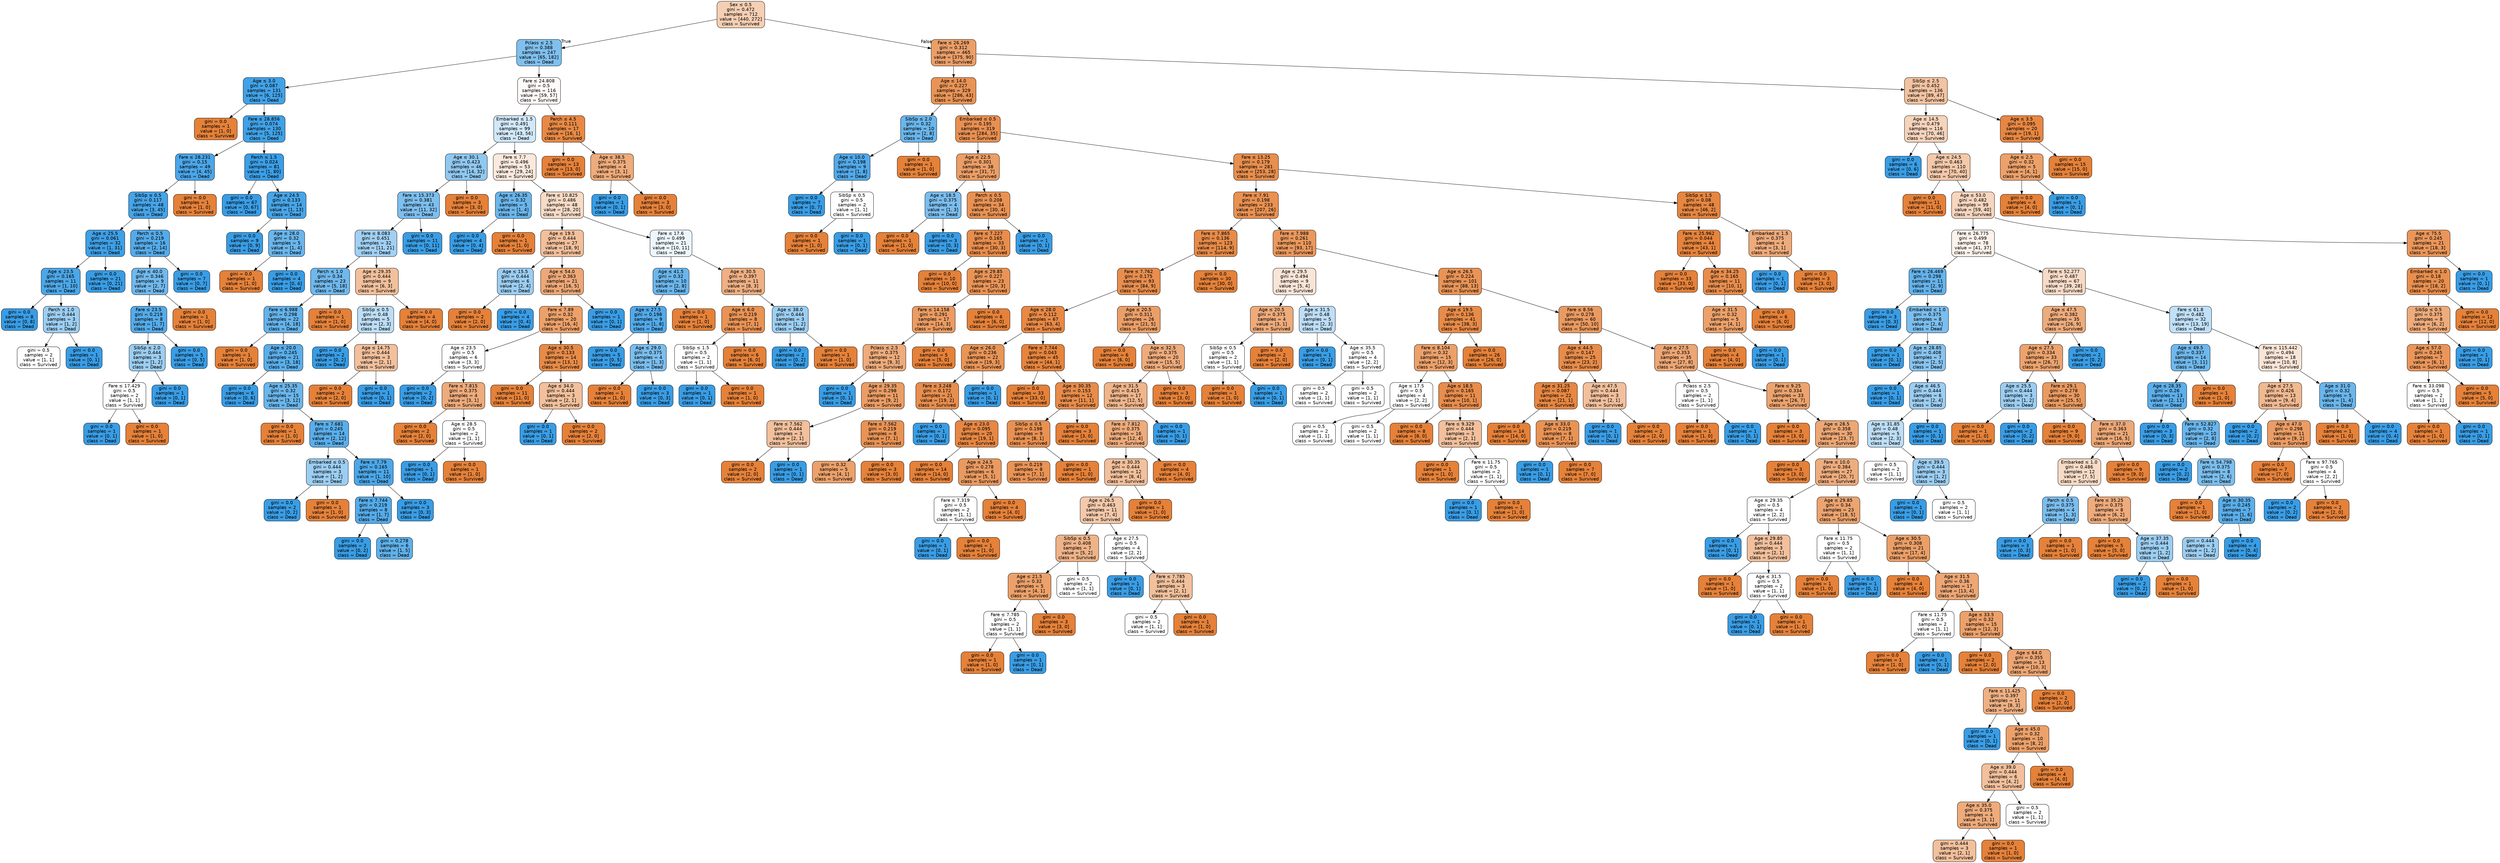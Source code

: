 digraph Tree {
node [shape=box, style="filled, rounded", color="black", fontname=helvetica] ;
edge [fontname=helvetica] ;
0 [label=<Sex &le; 0.5<br/>gini = 0.472<br/>samples = 712<br/>value = [440, 272]<br/>class = Survived>, fillcolor="#e5813961"] ;
1 [label=<Pclass &le; 2.5<br/>gini = 0.388<br/>samples = 247<br/>value = [65, 182]<br/>class = Dead>, fillcolor="#399de5a4"] ;
0 -> 1 [labeldistance=2.5, labelangle=45, headlabel="True"] ;
2 [label=<Age &le; 3.0<br/>gini = 0.087<br/>samples = 131<br/>value = [6, 125]<br/>class = Dead>, fillcolor="#399de5f3"] ;
1 -> 2 ;
3 [label=<gini = 0.0<br/>samples = 1<br/>value = [1, 0]<br/>class = Survived>, fillcolor="#e58139ff"] ;
2 -> 3 ;
4 [label=<Fare &le; 28.856<br/>gini = 0.074<br/>samples = 130<br/>value = [5, 125]<br/>class = Dead>, fillcolor="#399de5f5"] ;
2 -> 4 ;
5 [label=<Fare &le; 28.231<br/>gini = 0.15<br/>samples = 49<br/>value = [4, 45]<br/>class = Dead>, fillcolor="#399de5e8"] ;
4 -> 5 ;
6 [label=<SibSp &le; 0.5<br/>gini = 0.117<br/>samples = 48<br/>value = [3, 45]<br/>class = Dead>, fillcolor="#399de5ee"] ;
5 -> 6 ;
7 [label=<Age &le; 25.5<br/>gini = 0.061<br/>samples = 32<br/>value = [1, 31]<br/>class = Dead>, fillcolor="#399de5f7"] ;
6 -> 7 ;
8 [label=<Age &le; 23.5<br/>gini = 0.165<br/>samples = 11<br/>value = [1, 10]<br/>class = Dead>, fillcolor="#399de5e6"] ;
7 -> 8 ;
9 [label=<gini = 0.0<br/>samples = 8<br/>value = [0, 8]<br/>class = Dead>, fillcolor="#399de5ff"] ;
8 -> 9 ;
10 [label=<Parch &le; 1.0<br/>gini = 0.444<br/>samples = 3<br/>value = [1, 2]<br/>class = Dead>, fillcolor="#399de57f"] ;
8 -> 10 ;
11 [label=<gini = 0.5<br/>samples = 2<br/>value = [1, 1]<br/>class = Survived>, fillcolor="#e5813900"] ;
10 -> 11 ;
12 [label=<gini = 0.0<br/>samples = 1<br/>value = [0, 1]<br/>class = Dead>, fillcolor="#399de5ff"] ;
10 -> 12 ;
13 [label=<gini = 0.0<br/>samples = 21<br/>value = [0, 21]<br/>class = Dead>, fillcolor="#399de5ff"] ;
7 -> 13 ;
14 [label=<Parch &le; 0.5<br/>gini = 0.219<br/>samples = 16<br/>value = [2, 14]<br/>class = Dead>, fillcolor="#399de5db"] ;
6 -> 14 ;
15 [label=<Age &le; 40.0<br/>gini = 0.346<br/>samples = 9<br/>value = [2, 7]<br/>class = Dead>, fillcolor="#399de5b6"] ;
14 -> 15 ;
16 [label=<Fare &le; 23.5<br/>gini = 0.219<br/>samples = 8<br/>value = [1, 7]<br/>class = Dead>, fillcolor="#399de5db"] ;
15 -> 16 ;
17 [label=<SibSp &le; 2.0<br/>gini = 0.444<br/>samples = 3<br/>value = [1, 2]<br/>class = Dead>, fillcolor="#399de57f"] ;
16 -> 17 ;
18 [label=<Fare &le; 17.429<br/>gini = 0.5<br/>samples = 2<br/>value = [1, 1]<br/>class = Survived>, fillcolor="#e5813900"] ;
17 -> 18 ;
19 [label=<gini = 0.0<br/>samples = 1<br/>value = [0, 1]<br/>class = Dead>, fillcolor="#399de5ff"] ;
18 -> 19 ;
20 [label=<gini = 0.0<br/>samples = 1<br/>value = [1, 0]<br/>class = Survived>, fillcolor="#e58139ff"] ;
18 -> 20 ;
21 [label=<gini = 0.0<br/>samples = 1<br/>value = [0, 1]<br/>class = Dead>, fillcolor="#399de5ff"] ;
17 -> 21 ;
22 [label=<gini = 0.0<br/>samples = 5<br/>value = [0, 5]<br/>class = Dead>, fillcolor="#399de5ff"] ;
16 -> 22 ;
23 [label=<gini = 0.0<br/>samples = 1<br/>value = [1, 0]<br/>class = Survived>, fillcolor="#e58139ff"] ;
15 -> 23 ;
24 [label=<gini = 0.0<br/>samples = 7<br/>value = [0, 7]<br/>class = Dead>, fillcolor="#399de5ff"] ;
14 -> 24 ;
25 [label=<gini = 0.0<br/>samples = 1<br/>value = [1, 0]<br/>class = Survived>, fillcolor="#e58139ff"] ;
5 -> 25 ;
26 [label=<Parch &le; 1.5<br/>gini = 0.024<br/>samples = 81<br/>value = [1, 80]<br/>class = Dead>, fillcolor="#399de5fc"] ;
4 -> 26 ;
27 [label=<gini = 0.0<br/>samples = 67<br/>value = [0, 67]<br/>class = Dead>, fillcolor="#399de5ff"] ;
26 -> 27 ;
28 [label=<Age &le; 24.5<br/>gini = 0.133<br/>samples = 14<br/>value = [1, 13]<br/>class = Dead>, fillcolor="#399de5eb"] ;
26 -> 28 ;
29 [label=<gini = 0.0<br/>samples = 9<br/>value = [0, 9]<br/>class = Dead>, fillcolor="#399de5ff"] ;
28 -> 29 ;
30 [label=<Age &le; 28.0<br/>gini = 0.32<br/>samples = 5<br/>value = [1, 4]<br/>class = Dead>, fillcolor="#399de5bf"] ;
28 -> 30 ;
31 [label=<gini = 0.0<br/>samples = 1<br/>value = [1, 0]<br/>class = Survived>, fillcolor="#e58139ff"] ;
30 -> 31 ;
32 [label=<gini = 0.0<br/>samples = 4<br/>value = [0, 4]<br/>class = Dead>, fillcolor="#399de5ff"] ;
30 -> 32 ;
33 [label=<Fare &le; 24.808<br/>gini = 0.5<br/>samples = 116<br/>value = [59, 57]<br/>class = Survived>, fillcolor="#e5813909"] ;
1 -> 33 ;
34 [label=<Embarked &le; 1.5<br/>gini = 0.491<br/>samples = 99<br/>value = [43, 56]<br/>class = Dead>, fillcolor="#399de53b"] ;
33 -> 34 ;
35 [label=<Age &le; 30.1<br/>gini = 0.423<br/>samples = 46<br/>value = [14, 32]<br/>class = Dead>, fillcolor="#399de58f"] ;
34 -> 35 ;
36 [label=<Fare &le; 15.373<br/>gini = 0.381<br/>samples = 43<br/>value = [11, 32]<br/>class = Dead>, fillcolor="#399de5a7"] ;
35 -> 36 ;
37 [label=<Fare &le; 8.083<br/>gini = 0.451<br/>samples = 32<br/>value = [11, 21]<br/>class = Dead>, fillcolor="#399de579"] ;
36 -> 37 ;
38 [label=<Parch &le; 1.0<br/>gini = 0.34<br/>samples = 23<br/>value = [5, 18]<br/>class = Dead>, fillcolor="#399de5b8"] ;
37 -> 38 ;
39 [label=<Fare &le; 6.988<br/>gini = 0.298<br/>samples = 22<br/>value = [4, 18]<br/>class = Dead>, fillcolor="#399de5c6"] ;
38 -> 39 ;
40 [label=<gini = 0.0<br/>samples = 1<br/>value = [1, 0]<br/>class = Survived>, fillcolor="#e58139ff"] ;
39 -> 40 ;
41 [label=<Age &le; 20.0<br/>gini = 0.245<br/>samples = 21<br/>value = [3, 18]<br/>class = Dead>, fillcolor="#399de5d4"] ;
39 -> 41 ;
42 [label=<gini = 0.0<br/>samples = 6<br/>value = [0, 6]<br/>class = Dead>, fillcolor="#399de5ff"] ;
41 -> 42 ;
43 [label=<Age &le; 25.35<br/>gini = 0.32<br/>samples = 15<br/>value = [3, 12]<br/>class = Dead>, fillcolor="#399de5bf"] ;
41 -> 43 ;
44 [label=<gini = 0.0<br/>samples = 1<br/>value = [1, 0]<br/>class = Survived>, fillcolor="#e58139ff"] ;
43 -> 44 ;
45 [label=<Fare &le; 7.681<br/>gini = 0.245<br/>samples = 14<br/>value = [2, 12]<br/>class = Dead>, fillcolor="#399de5d4"] ;
43 -> 45 ;
46 [label=<Embarked &le; 0.5<br/>gini = 0.444<br/>samples = 3<br/>value = [1, 2]<br/>class = Dead>, fillcolor="#399de57f"] ;
45 -> 46 ;
47 [label=<gini = 0.0<br/>samples = 2<br/>value = [0, 2]<br/>class = Dead>, fillcolor="#399de5ff"] ;
46 -> 47 ;
48 [label=<gini = 0.0<br/>samples = 1<br/>value = [1, 0]<br/>class = Survived>, fillcolor="#e58139ff"] ;
46 -> 48 ;
49 [label=<Fare &le; 7.79<br/>gini = 0.165<br/>samples = 11<br/>value = [1, 10]<br/>class = Dead>, fillcolor="#399de5e6"] ;
45 -> 49 ;
50 [label=<Fare &le; 7.744<br/>gini = 0.219<br/>samples = 8<br/>value = [1, 7]<br/>class = Dead>, fillcolor="#399de5db"] ;
49 -> 50 ;
51 [label=<gini = 0.0<br/>samples = 2<br/>value = [0, 2]<br/>class = Dead>, fillcolor="#399de5ff"] ;
50 -> 51 ;
52 [label=<gini = 0.278<br/>samples = 6<br/>value = [1, 5]<br/>class = Dead>, fillcolor="#399de5cc"] ;
50 -> 52 ;
53 [label=<gini = 0.0<br/>samples = 3<br/>value = [0, 3]<br/>class = Dead>, fillcolor="#399de5ff"] ;
49 -> 53 ;
54 [label=<gini = 0.0<br/>samples = 1<br/>value = [1, 0]<br/>class = Survived>, fillcolor="#e58139ff"] ;
38 -> 54 ;
55 [label=<Age &le; 29.35<br/>gini = 0.444<br/>samples = 9<br/>value = [6, 3]<br/>class = Survived>, fillcolor="#e581397f"] ;
37 -> 55 ;
56 [label=<SibSp &le; 0.5<br/>gini = 0.48<br/>samples = 5<br/>value = [2, 3]<br/>class = Dead>, fillcolor="#399de555"] ;
55 -> 56 ;
57 [label=<gini = 0.0<br/>samples = 2<br/>value = [0, 2]<br/>class = Dead>, fillcolor="#399de5ff"] ;
56 -> 57 ;
58 [label=<Age &le; 14.75<br/>gini = 0.444<br/>samples = 3<br/>value = [2, 1]<br/>class = Survived>, fillcolor="#e581397f"] ;
56 -> 58 ;
59 [label=<gini = 0.0<br/>samples = 2<br/>value = [2, 0]<br/>class = Survived>, fillcolor="#e58139ff"] ;
58 -> 59 ;
60 [label=<gini = 0.0<br/>samples = 1<br/>value = [0, 1]<br/>class = Dead>, fillcolor="#399de5ff"] ;
58 -> 60 ;
61 [label=<gini = 0.0<br/>samples = 4<br/>value = [4, 0]<br/>class = Survived>, fillcolor="#e58139ff"] ;
55 -> 61 ;
62 [label=<gini = 0.0<br/>samples = 11<br/>value = [0, 11]<br/>class = Dead>, fillcolor="#399de5ff"] ;
36 -> 62 ;
63 [label=<gini = 0.0<br/>samples = 3<br/>value = [3, 0]<br/>class = Survived>, fillcolor="#e58139ff"] ;
35 -> 63 ;
64 [label=<Fare &le; 7.7<br/>gini = 0.496<br/>samples = 53<br/>value = [29, 24]<br/>class = Survived>, fillcolor="#e581392c"] ;
34 -> 64 ;
65 [label=<Age &le; 26.35<br/>gini = 0.32<br/>samples = 5<br/>value = [1, 4]<br/>class = Dead>, fillcolor="#399de5bf"] ;
64 -> 65 ;
66 [label=<gini = 0.0<br/>samples = 4<br/>value = [0, 4]<br/>class = Dead>, fillcolor="#399de5ff"] ;
65 -> 66 ;
67 [label=<gini = 0.0<br/>samples = 1<br/>value = [1, 0]<br/>class = Survived>, fillcolor="#e58139ff"] ;
65 -> 67 ;
68 [label=<Fare &le; 10.825<br/>gini = 0.486<br/>samples = 48<br/>value = [28, 20]<br/>class = Survived>, fillcolor="#e5813949"] ;
64 -> 68 ;
69 [label=<Age &le; 19.5<br/>gini = 0.444<br/>samples = 27<br/>value = [18, 9]<br/>class = Survived>, fillcolor="#e581397f"] ;
68 -> 69 ;
70 [label=<Age &le; 15.5<br/>gini = 0.444<br/>samples = 6<br/>value = [2, 4]<br/>class = Dead>, fillcolor="#399de57f"] ;
69 -> 70 ;
71 [label=<gini = 0.0<br/>samples = 2<br/>value = [2, 0]<br/>class = Survived>, fillcolor="#e58139ff"] ;
70 -> 71 ;
72 [label=<gini = 0.0<br/>samples = 4<br/>value = [0, 4]<br/>class = Dead>, fillcolor="#399de5ff"] ;
70 -> 72 ;
73 [label=<Age &le; 54.0<br/>gini = 0.363<br/>samples = 21<br/>value = [16, 5]<br/>class = Survived>, fillcolor="#e58139af"] ;
69 -> 73 ;
74 [label=<Fare &le; 7.89<br/>gini = 0.32<br/>samples = 20<br/>value = [16, 4]<br/>class = Survived>, fillcolor="#e58139bf"] ;
73 -> 74 ;
75 [label=<Age &le; 23.5<br/>gini = 0.5<br/>samples = 6<br/>value = [3, 3]<br/>class = Survived>, fillcolor="#e5813900"] ;
74 -> 75 ;
76 [label=<gini = 0.0<br/>samples = 2<br/>value = [0, 2]<br/>class = Dead>, fillcolor="#399de5ff"] ;
75 -> 76 ;
77 [label=<Fare &le; 7.815<br/>gini = 0.375<br/>samples = 4<br/>value = [3, 1]<br/>class = Survived>, fillcolor="#e58139aa"] ;
75 -> 77 ;
78 [label=<gini = 0.0<br/>samples = 2<br/>value = [2, 0]<br/>class = Survived>, fillcolor="#e58139ff"] ;
77 -> 78 ;
79 [label=<Age &le; 28.5<br/>gini = 0.5<br/>samples = 2<br/>value = [1, 1]<br/>class = Survived>, fillcolor="#e5813900"] ;
77 -> 79 ;
80 [label=<gini = 0.0<br/>samples = 1<br/>value = [0, 1]<br/>class = Dead>, fillcolor="#399de5ff"] ;
79 -> 80 ;
81 [label=<gini = 0.0<br/>samples = 1<br/>value = [1, 0]<br/>class = Survived>, fillcolor="#e58139ff"] ;
79 -> 81 ;
82 [label=<Age &le; 30.5<br/>gini = 0.133<br/>samples = 14<br/>value = [13, 1]<br/>class = Survived>, fillcolor="#e58139eb"] ;
74 -> 82 ;
83 [label=<gini = 0.0<br/>samples = 11<br/>value = [11, 0]<br/>class = Survived>, fillcolor="#e58139ff"] ;
82 -> 83 ;
84 [label=<Age &le; 34.0<br/>gini = 0.444<br/>samples = 3<br/>value = [2, 1]<br/>class = Survived>, fillcolor="#e581397f"] ;
82 -> 84 ;
85 [label=<gini = 0.0<br/>samples = 1<br/>value = [0, 1]<br/>class = Dead>, fillcolor="#399de5ff"] ;
84 -> 85 ;
86 [label=<gini = 0.0<br/>samples = 2<br/>value = [2, 0]<br/>class = Survived>, fillcolor="#e58139ff"] ;
84 -> 86 ;
87 [label=<gini = 0.0<br/>samples = 1<br/>value = [0, 1]<br/>class = Dead>, fillcolor="#399de5ff"] ;
73 -> 87 ;
88 [label=<Fare &le; 17.6<br/>gini = 0.499<br/>samples = 21<br/>value = [10, 11]<br/>class = Dead>, fillcolor="#399de517"] ;
68 -> 88 ;
89 [label=<Age &le; 41.5<br/>gini = 0.32<br/>samples = 10<br/>value = [2, 8]<br/>class = Dead>, fillcolor="#399de5bf"] ;
88 -> 89 ;
90 [label=<Age &le; 27.5<br/>gini = 0.198<br/>samples = 9<br/>value = [1, 8]<br/>class = Dead>, fillcolor="#399de5df"] ;
89 -> 90 ;
91 [label=<gini = 0.0<br/>samples = 5<br/>value = [0, 5]<br/>class = Dead>, fillcolor="#399de5ff"] ;
90 -> 91 ;
92 [label=<Age &le; 29.0<br/>gini = 0.375<br/>samples = 4<br/>value = [1, 3]<br/>class = Dead>, fillcolor="#399de5aa"] ;
90 -> 92 ;
93 [label=<gini = 0.0<br/>samples = 1<br/>value = [1, 0]<br/>class = Survived>, fillcolor="#e58139ff"] ;
92 -> 93 ;
94 [label=<gini = 0.0<br/>samples = 3<br/>value = [0, 3]<br/>class = Dead>, fillcolor="#399de5ff"] ;
92 -> 94 ;
95 [label=<gini = 0.0<br/>samples = 1<br/>value = [1, 0]<br/>class = Survived>, fillcolor="#e58139ff"] ;
89 -> 95 ;
96 [label=<Age &le; 30.5<br/>gini = 0.397<br/>samples = 11<br/>value = [8, 3]<br/>class = Survived>, fillcolor="#e581399f"] ;
88 -> 96 ;
97 [label=<Age &le; 6.0<br/>gini = 0.219<br/>samples = 8<br/>value = [7, 1]<br/>class = Survived>, fillcolor="#e58139db"] ;
96 -> 97 ;
98 [label=<SibSp &le; 1.5<br/>gini = 0.5<br/>samples = 2<br/>value = [1, 1]<br/>class = Survived>, fillcolor="#e5813900"] ;
97 -> 98 ;
99 [label=<gini = 0.0<br/>samples = 1<br/>value = [0, 1]<br/>class = Dead>, fillcolor="#399de5ff"] ;
98 -> 99 ;
100 [label=<gini = 0.0<br/>samples = 1<br/>value = [1, 0]<br/>class = Survived>, fillcolor="#e58139ff"] ;
98 -> 100 ;
101 [label=<gini = 0.0<br/>samples = 6<br/>value = [6, 0]<br/>class = Survived>, fillcolor="#e58139ff"] ;
97 -> 101 ;
102 [label=<Age &le; 38.0<br/>gini = 0.444<br/>samples = 3<br/>value = [1, 2]<br/>class = Dead>, fillcolor="#399de57f"] ;
96 -> 102 ;
103 [label=<gini = 0.0<br/>samples = 2<br/>value = [0, 2]<br/>class = Dead>, fillcolor="#399de5ff"] ;
102 -> 103 ;
104 [label=<gini = 0.0<br/>samples = 1<br/>value = [1, 0]<br/>class = Survived>, fillcolor="#e58139ff"] ;
102 -> 104 ;
105 [label=<Parch &le; 4.5<br/>gini = 0.111<br/>samples = 17<br/>value = [16, 1]<br/>class = Survived>, fillcolor="#e58139ef"] ;
33 -> 105 ;
106 [label=<gini = 0.0<br/>samples = 13<br/>value = [13, 0]<br/>class = Survived>, fillcolor="#e58139ff"] ;
105 -> 106 ;
107 [label=<Age &le; 38.5<br/>gini = 0.375<br/>samples = 4<br/>value = [3, 1]<br/>class = Survived>, fillcolor="#e58139aa"] ;
105 -> 107 ;
108 [label=<gini = 0.0<br/>samples = 1<br/>value = [0, 1]<br/>class = Dead>, fillcolor="#399de5ff"] ;
107 -> 108 ;
109 [label=<gini = 0.0<br/>samples = 3<br/>value = [3, 0]<br/>class = Survived>, fillcolor="#e58139ff"] ;
107 -> 109 ;
110 [label=<Fare &le; 26.269<br/>gini = 0.312<br/>samples = 465<br/>value = [375, 90]<br/>class = Survived>, fillcolor="#e58139c2"] ;
0 -> 110 [labeldistance=2.5, labelangle=-45, headlabel="False"] ;
111 [label=<Age &le; 14.0<br/>gini = 0.227<br/>samples = 329<br/>value = [286, 43]<br/>class = Survived>, fillcolor="#e58139d9"] ;
110 -> 111 ;
112 [label=<SibSp &le; 2.0<br/>gini = 0.32<br/>samples = 10<br/>value = [2, 8]<br/>class = Dead>, fillcolor="#399de5bf"] ;
111 -> 112 ;
113 [label=<Age &le; 10.0<br/>gini = 0.198<br/>samples = 9<br/>value = [1, 8]<br/>class = Dead>, fillcolor="#399de5df"] ;
112 -> 113 ;
114 [label=<gini = 0.0<br/>samples = 7<br/>value = [0, 7]<br/>class = Dead>, fillcolor="#399de5ff"] ;
113 -> 114 ;
115 [label=<SibSp &le; 0.5<br/>gini = 0.5<br/>samples = 2<br/>value = [1, 1]<br/>class = Survived>, fillcolor="#e5813900"] ;
113 -> 115 ;
116 [label=<gini = 0.0<br/>samples = 1<br/>value = [1, 0]<br/>class = Survived>, fillcolor="#e58139ff"] ;
115 -> 116 ;
117 [label=<gini = 0.0<br/>samples = 1<br/>value = [0, 1]<br/>class = Dead>, fillcolor="#399de5ff"] ;
115 -> 117 ;
118 [label=<gini = 0.0<br/>samples = 1<br/>value = [1, 0]<br/>class = Survived>, fillcolor="#e58139ff"] ;
112 -> 118 ;
119 [label=<Embarked &le; 0.5<br/>gini = 0.195<br/>samples = 319<br/>value = [284, 35]<br/>class = Survived>, fillcolor="#e58139e0"] ;
111 -> 119 ;
120 [label=<Age &le; 22.5<br/>gini = 0.301<br/>samples = 38<br/>value = [31, 7]<br/>class = Survived>, fillcolor="#e58139c5"] ;
119 -> 120 ;
121 [label=<Age &le; 18.5<br/>gini = 0.375<br/>samples = 4<br/>value = [1, 3]<br/>class = Dead>, fillcolor="#399de5aa"] ;
120 -> 121 ;
122 [label=<gini = 0.0<br/>samples = 1<br/>value = [1, 0]<br/>class = Survived>, fillcolor="#e58139ff"] ;
121 -> 122 ;
123 [label=<gini = 0.0<br/>samples = 3<br/>value = [0, 3]<br/>class = Dead>, fillcolor="#399de5ff"] ;
121 -> 123 ;
124 [label=<Parch &le; 0.5<br/>gini = 0.208<br/>samples = 34<br/>value = [30, 4]<br/>class = Survived>, fillcolor="#e58139dd"] ;
120 -> 124 ;
125 [label=<Fare &le; 7.227<br/>gini = 0.165<br/>samples = 33<br/>value = [30, 3]<br/>class = Survived>, fillcolor="#e58139e6"] ;
124 -> 125 ;
126 [label=<gini = 0.0<br/>samples = 10<br/>value = [10, 0]<br/>class = Survived>, fillcolor="#e58139ff"] ;
125 -> 126 ;
127 [label=<Age &le; 29.85<br/>gini = 0.227<br/>samples = 23<br/>value = [20, 3]<br/>class = Survived>, fillcolor="#e58139d9"] ;
125 -> 127 ;
128 [label=<Fare &le; 14.158<br/>gini = 0.291<br/>samples = 17<br/>value = [14, 3]<br/>class = Survived>, fillcolor="#e58139c8"] ;
127 -> 128 ;
129 [label=<Pclass &le; 2.5<br/>gini = 0.375<br/>samples = 12<br/>value = [9, 3]<br/>class = Survived>, fillcolor="#e58139aa"] ;
128 -> 129 ;
130 [label=<gini = 0.0<br/>samples = 1<br/>value = [0, 1]<br/>class = Dead>, fillcolor="#399de5ff"] ;
129 -> 130 ;
131 [label=<Age &le; 29.35<br/>gini = 0.298<br/>samples = 11<br/>value = [9, 2]<br/>class = Survived>, fillcolor="#e58139c6"] ;
129 -> 131 ;
132 [label=<Fare &le; 7.562<br/>gini = 0.444<br/>samples = 3<br/>value = [2, 1]<br/>class = Survived>, fillcolor="#e581397f"] ;
131 -> 132 ;
133 [label=<gini = 0.0<br/>samples = 2<br/>value = [2, 0]<br/>class = Survived>, fillcolor="#e58139ff"] ;
132 -> 133 ;
134 [label=<gini = 0.0<br/>samples = 1<br/>value = [0, 1]<br/>class = Dead>, fillcolor="#399de5ff"] ;
132 -> 134 ;
135 [label=<Fare &le; 7.562<br/>gini = 0.219<br/>samples = 8<br/>value = [7, 1]<br/>class = Survived>, fillcolor="#e58139db"] ;
131 -> 135 ;
136 [label=<gini = 0.32<br/>samples = 5<br/>value = [4, 1]<br/>class = Survived>, fillcolor="#e58139bf"] ;
135 -> 136 ;
137 [label=<gini = 0.0<br/>samples = 3<br/>value = [3, 0]<br/>class = Survived>, fillcolor="#e58139ff"] ;
135 -> 137 ;
138 [label=<gini = 0.0<br/>samples = 5<br/>value = [5, 0]<br/>class = Survived>, fillcolor="#e58139ff"] ;
128 -> 138 ;
139 [label=<gini = 0.0<br/>samples = 6<br/>value = [6, 0]<br/>class = Survived>, fillcolor="#e58139ff"] ;
127 -> 139 ;
140 [label=<gini = 0.0<br/>samples = 1<br/>value = [0, 1]<br/>class = Dead>, fillcolor="#399de5ff"] ;
124 -> 140 ;
141 [label=<Fare &le; 13.25<br/>gini = 0.179<br/>samples = 281<br/>value = [253, 28]<br/>class = Survived>, fillcolor="#e58139e3"] ;
119 -> 141 ;
142 [label=<Fare &le; 7.91<br/>gini = 0.198<br/>samples = 233<br/>value = [207, 26]<br/>class = Survived>, fillcolor="#e58139df"] ;
141 -> 142 ;
143 [label=<Fare &le; 7.865<br/>gini = 0.136<br/>samples = 123<br/>value = [114, 9]<br/>class = Survived>, fillcolor="#e58139eb"] ;
142 -> 143 ;
144 [label=<Fare &le; 7.762<br/>gini = 0.175<br/>samples = 93<br/>value = [84, 9]<br/>class = Survived>, fillcolor="#e58139e4"] ;
143 -> 144 ;
145 [label=<Age &le; 28.0<br/>gini = 0.112<br/>samples = 67<br/>value = [63, 4]<br/>class = Survived>, fillcolor="#e58139ef"] ;
144 -> 145 ;
146 [label=<Age &le; 26.0<br/>gini = 0.236<br/>samples = 22<br/>value = [19, 3]<br/>class = Survived>, fillcolor="#e58139d7"] ;
145 -> 146 ;
147 [label=<Fare &le; 3.248<br/>gini = 0.172<br/>samples = 21<br/>value = [19, 2]<br/>class = Survived>, fillcolor="#e58139e4"] ;
146 -> 147 ;
148 [label=<gini = 0.0<br/>samples = 1<br/>value = [0, 1]<br/>class = Dead>, fillcolor="#399de5ff"] ;
147 -> 148 ;
149 [label=<Age &le; 23.0<br/>gini = 0.095<br/>samples = 20<br/>value = [19, 1]<br/>class = Survived>, fillcolor="#e58139f2"] ;
147 -> 149 ;
150 [label=<gini = 0.0<br/>samples = 14<br/>value = [14, 0]<br/>class = Survived>, fillcolor="#e58139ff"] ;
149 -> 150 ;
151 [label=<Age &le; 24.5<br/>gini = 0.278<br/>samples = 6<br/>value = [5, 1]<br/>class = Survived>, fillcolor="#e58139cc"] ;
149 -> 151 ;
152 [label=<Fare &le; 7.319<br/>gini = 0.5<br/>samples = 2<br/>value = [1, 1]<br/>class = Survived>, fillcolor="#e5813900"] ;
151 -> 152 ;
153 [label=<gini = 0.0<br/>samples = 1<br/>value = [0, 1]<br/>class = Dead>, fillcolor="#399de5ff"] ;
152 -> 153 ;
154 [label=<gini = 0.0<br/>samples = 1<br/>value = [1, 0]<br/>class = Survived>, fillcolor="#e58139ff"] ;
152 -> 154 ;
155 [label=<gini = 0.0<br/>samples = 4<br/>value = [4, 0]<br/>class = Survived>, fillcolor="#e58139ff"] ;
151 -> 155 ;
156 [label=<gini = 0.0<br/>samples = 1<br/>value = [0, 1]<br/>class = Dead>, fillcolor="#399de5ff"] ;
146 -> 156 ;
157 [label=<Fare &le; 7.744<br/>gini = 0.043<br/>samples = 45<br/>value = [44, 1]<br/>class = Survived>, fillcolor="#e58139f9"] ;
145 -> 157 ;
158 [label=<gini = 0.0<br/>samples = 33<br/>value = [33, 0]<br/>class = Survived>, fillcolor="#e58139ff"] ;
157 -> 158 ;
159 [label=<Age &le; 30.35<br/>gini = 0.153<br/>samples = 12<br/>value = [11, 1]<br/>class = Survived>, fillcolor="#e58139e8"] ;
157 -> 159 ;
160 [label=<SibSp &le; 0.5<br/>gini = 0.198<br/>samples = 9<br/>value = [8, 1]<br/>class = Survived>, fillcolor="#e58139df"] ;
159 -> 160 ;
161 [label=<gini = 0.219<br/>samples = 8<br/>value = [7, 1]<br/>class = Survived>, fillcolor="#e58139db"] ;
160 -> 161 ;
162 [label=<gini = 0.0<br/>samples = 1<br/>value = [1, 0]<br/>class = Survived>, fillcolor="#e58139ff"] ;
160 -> 162 ;
163 [label=<gini = 0.0<br/>samples = 3<br/>value = [3, 0]<br/>class = Survived>, fillcolor="#e58139ff"] ;
159 -> 163 ;
164 [label=<Age &le; 20.5<br/>gini = 0.311<br/>samples = 26<br/>value = [21, 5]<br/>class = Survived>, fillcolor="#e58139c2"] ;
144 -> 164 ;
165 [label=<gini = 0.0<br/>samples = 6<br/>value = [6, 0]<br/>class = Survived>, fillcolor="#e58139ff"] ;
164 -> 165 ;
166 [label=<Age &le; 32.5<br/>gini = 0.375<br/>samples = 20<br/>value = [15, 5]<br/>class = Survived>, fillcolor="#e58139aa"] ;
164 -> 166 ;
167 [label=<Age &le; 31.5<br/>gini = 0.415<br/>samples = 17<br/>value = [12, 5]<br/>class = Survived>, fillcolor="#e5813995"] ;
166 -> 167 ;
168 [label=<Fare &le; 7.812<br/>gini = 0.375<br/>samples = 16<br/>value = [12, 4]<br/>class = Survived>, fillcolor="#e58139aa"] ;
167 -> 168 ;
169 [label=<Age &le; 30.35<br/>gini = 0.444<br/>samples = 12<br/>value = [8, 4]<br/>class = Survived>, fillcolor="#e581397f"] ;
168 -> 169 ;
170 [label=<Age &le; 26.5<br/>gini = 0.463<br/>samples = 11<br/>value = [7, 4]<br/>class = Survived>, fillcolor="#e581396d"] ;
169 -> 170 ;
171 [label=<SibSp &le; 0.5<br/>gini = 0.408<br/>samples = 7<br/>value = [5, 2]<br/>class = Survived>, fillcolor="#e5813999"] ;
170 -> 171 ;
172 [label=<Age &le; 21.5<br/>gini = 0.32<br/>samples = 5<br/>value = [4, 1]<br/>class = Survived>, fillcolor="#e58139bf"] ;
171 -> 172 ;
173 [label=<Fare &le; 7.785<br/>gini = 0.5<br/>samples = 2<br/>value = [1, 1]<br/>class = Survived>, fillcolor="#e5813900"] ;
172 -> 173 ;
174 [label=<gini = 0.0<br/>samples = 1<br/>value = [1, 0]<br/>class = Survived>, fillcolor="#e58139ff"] ;
173 -> 174 ;
175 [label=<gini = 0.0<br/>samples = 1<br/>value = [0, 1]<br/>class = Dead>, fillcolor="#399de5ff"] ;
173 -> 175 ;
176 [label=<gini = 0.0<br/>samples = 3<br/>value = [3, 0]<br/>class = Survived>, fillcolor="#e58139ff"] ;
172 -> 176 ;
177 [label=<gini = 0.5<br/>samples = 2<br/>value = [1, 1]<br/>class = Survived>, fillcolor="#e5813900"] ;
171 -> 177 ;
178 [label=<Age &le; 27.5<br/>gini = 0.5<br/>samples = 4<br/>value = [2, 2]<br/>class = Survived>, fillcolor="#e5813900"] ;
170 -> 178 ;
179 [label=<gini = 0.0<br/>samples = 1<br/>value = [0, 1]<br/>class = Dead>, fillcolor="#399de5ff"] ;
178 -> 179 ;
180 [label=<Fare &le; 7.785<br/>gini = 0.444<br/>samples = 3<br/>value = [2, 1]<br/>class = Survived>, fillcolor="#e581397f"] ;
178 -> 180 ;
181 [label=<gini = 0.5<br/>samples = 2<br/>value = [1, 1]<br/>class = Survived>, fillcolor="#e5813900"] ;
180 -> 181 ;
182 [label=<gini = 0.0<br/>samples = 1<br/>value = [1, 0]<br/>class = Survived>, fillcolor="#e58139ff"] ;
180 -> 182 ;
183 [label=<gini = 0.0<br/>samples = 1<br/>value = [1, 0]<br/>class = Survived>, fillcolor="#e58139ff"] ;
169 -> 183 ;
184 [label=<gini = 0.0<br/>samples = 4<br/>value = [4, 0]<br/>class = Survived>, fillcolor="#e58139ff"] ;
168 -> 184 ;
185 [label=<gini = 0.0<br/>samples = 1<br/>value = [0, 1]<br/>class = Dead>, fillcolor="#399de5ff"] ;
167 -> 185 ;
186 [label=<gini = 0.0<br/>samples = 3<br/>value = [3, 0]<br/>class = Survived>, fillcolor="#e58139ff"] ;
166 -> 186 ;
187 [label=<gini = 0.0<br/>samples = 30<br/>value = [30, 0]<br/>class = Survived>, fillcolor="#e58139ff"] ;
143 -> 187 ;
188 [label=<Fare &le; 7.988<br/>gini = 0.261<br/>samples = 110<br/>value = [93, 17]<br/>class = Survived>, fillcolor="#e58139d0"] ;
142 -> 188 ;
189 [label=<Age &le; 29.5<br/>gini = 0.494<br/>samples = 9<br/>value = [5, 4]<br/>class = Survived>, fillcolor="#e5813933"] ;
188 -> 189 ;
190 [label=<Age &le; 20.5<br/>gini = 0.375<br/>samples = 4<br/>value = [3, 1]<br/>class = Survived>, fillcolor="#e58139aa"] ;
189 -> 190 ;
191 [label=<SibSp &le; 0.5<br/>gini = 0.5<br/>samples = 2<br/>value = [1, 1]<br/>class = Survived>, fillcolor="#e5813900"] ;
190 -> 191 ;
192 [label=<gini = 0.0<br/>samples = 1<br/>value = [1, 0]<br/>class = Survived>, fillcolor="#e58139ff"] ;
191 -> 192 ;
193 [label=<gini = 0.0<br/>samples = 1<br/>value = [0, 1]<br/>class = Dead>, fillcolor="#399de5ff"] ;
191 -> 193 ;
194 [label=<gini = 0.0<br/>samples = 2<br/>value = [2, 0]<br/>class = Survived>, fillcolor="#e58139ff"] ;
190 -> 194 ;
195 [label=<Age &le; 31.5<br/>gini = 0.48<br/>samples = 5<br/>value = [2, 3]<br/>class = Dead>, fillcolor="#399de555"] ;
189 -> 195 ;
196 [label=<gini = 0.0<br/>samples = 1<br/>value = [0, 1]<br/>class = Dead>, fillcolor="#399de5ff"] ;
195 -> 196 ;
197 [label=<Age &le; 35.5<br/>gini = 0.5<br/>samples = 4<br/>value = [2, 2]<br/>class = Survived>, fillcolor="#e5813900"] ;
195 -> 197 ;
198 [label=<gini = 0.5<br/>samples = 2<br/>value = [1, 1]<br/>class = Survived>, fillcolor="#e5813900"] ;
197 -> 198 ;
199 [label=<gini = 0.5<br/>samples = 2<br/>value = [1, 1]<br/>class = Survived>, fillcolor="#e5813900"] ;
197 -> 199 ;
200 [label=<Age &le; 26.5<br/>gini = 0.224<br/>samples = 101<br/>value = [88, 13]<br/>class = Survived>, fillcolor="#e58139d9"] ;
188 -> 200 ;
201 [label=<Age &le; 19.5<br/>gini = 0.136<br/>samples = 41<br/>value = [38, 3]<br/>class = Survived>, fillcolor="#e58139eb"] ;
200 -> 201 ;
202 [label=<Fare &le; 8.104<br/>gini = 0.32<br/>samples = 15<br/>value = [12, 3]<br/>class = Survived>, fillcolor="#e58139bf"] ;
201 -> 202 ;
203 [label=<Age &le; 17.5<br/>gini = 0.5<br/>samples = 4<br/>value = [2, 2]<br/>class = Survived>, fillcolor="#e5813900"] ;
202 -> 203 ;
204 [label=<gini = 0.5<br/>samples = 2<br/>value = [1, 1]<br/>class = Survived>, fillcolor="#e5813900"] ;
203 -> 204 ;
205 [label=<gini = 0.5<br/>samples = 2<br/>value = [1, 1]<br/>class = Survived>, fillcolor="#e5813900"] ;
203 -> 205 ;
206 [label=<Age &le; 18.5<br/>gini = 0.165<br/>samples = 11<br/>value = [10, 1]<br/>class = Survived>, fillcolor="#e58139e6"] ;
202 -> 206 ;
207 [label=<gini = 0.0<br/>samples = 8<br/>value = [8, 0]<br/>class = Survived>, fillcolor="#e58139ff"] ;
206 -> 207 ;
208 [label=<Fare &le; 9.329<br/>gini = 0.444<br/>samples = 3<br/>value = [2, 1]<br/>class = Survived>, fillcolor="#e581397f"] ;
206 -> 208 ;
209 [label=<gini = 0.0<br/>samples = 1<br/>value = [1, 0]<br/>class = Survived>, fillcolor="#e58139ff"] ;
208 -> 209 ;
210 [label=<Fare &le; 11.75<br/>gini = 0.5<br/>samples = 2<br/>value = [1, 1]<br/>class = Survived>, fillcolor="#e5813900"] ;
208 -> 210 ;
211 [label=<gini = 0.0<br/>samples = 1<br/>value = [0, 1]<br/>class = Dead>, fillcolor="#399de5ff"] ;
210 -> 211 ;
212 [label=<gini = 0.0<br/>samples = 1<br/>value = [1, 0]<br/>class = Survived>, fillcolor="#e58139ff"] ;
210 -> 212 ;
213 [label=<gini = 0.0<br/>samples = 26<br/>value = [26, 0]<br/>class = Survived>, fillcolor="#e58139ff"] ;
201 -> 213 ;
214 [label=<Fare &le; 8.56<br/>gini = 0.278<br/>samples = 60<br/>value = [50, 10]<br/>class = Survived>, fillcolor="#e58139cc"] ;
200 -> 214 ;
215 [label=<Age &le; 44.5<br/>gini = 0.147<br/>samples = 25<br/>value = [23, 2]<br/>class = Survived>, fillcolor="#e58139e9"] ;
214 -> 215 ;
216 [label=<Age &le; 31.25<br/>gini = 0.087<br/>samples = 22<br/>value = [21, 1]<br/>class = Survived>, fillcolor="#e58139f3"] ;
215 -> 216 ;
217 [label=<gini = 0.0<br/>samples = 14<br/>value = [14, 0]<br/>class = Survived>, fillcolor="#e58139ff"] ;
216 -> 217 ;
218 [label=<Age &le; 33.0<br/>gini = 0.219<br/>samples = 8<br/>value = [7, 1]<br/>class = Survived>, fillcolor="#e58139db"] ;
216 -> 218 ;
219 [label=<gini = 0.0<br/>samples = 1<br/>value = [0, 1]<br/>class = Dead>, fillcolor="#399de5ff"] ;
218 -> 219 ;
220 [label=<gini = 0.0<br/>samples = 7<br/>value = [7, 0]<br/>class = Survived>, fillcolor="#e58139ff"] ;
218 -> 220 ;
221 [label=<Age &le; 47.5<br/>gini = 0.444<br/>samples = 3<br/>value = [2, 1]<br/>class = Survived>, fillcolor="#e581397f"] ;
215 -> 221 ;
222 [label=<gini = 0.0<br/>samples = 1<br/>value = [0, 1]<br/>class = Dead>, fillcolor="#399de5ff"] ;
221 -> 222 ;
223 [label=<gini = 0.0<br/>samples = 2<br/>value = [2, 0]<br/>class = Survived>, fillcolor="#e58139ff"] ;
221 -> 223 ;
224 [label=<Age &le; 27.5<br/>gini = 0.353<br/>samples = 35<br/>value = [27, 8]<br/>class = Survived>, fillcolor="#e58139b3"] ;
214 -> 224 ;
225 [label=<Pclass &le; 2.5<br/>gini = 0.5<br/>samples = 2<br/>value = [1, 1]<br/>class = Survived>, fillcolor="#e5813900"] ;
224 -> 225 ;
226 [label=<gini = 0.0<br/>samples = 1<br/>value = [1, 0]<br/>class = Survived>, fillcolor="#e58139ff"] ;
225 -> 226 ;
227 [label=<gini = 0.0<br/>samples = 1<br/>value = [0, 1]<br/>class = Dead>, fillcolor="#399de5ff"] ;
225 -> 227 ;
228 [label=<Fare &le; 9.25<br/>gini = 0.334<br/>samples = 33<br/>value = [26, 7]<br/>class = Survived>, fillcolor="#e58139ba"] ;
224 -> 228 ;
229 [label=<gini = 0.0<br/>samples = 3<br/>value = [3, 0]<br/>class = Survived>, fillcolor="#e58139ff"] ;
228 -> 229 ;
230 [label=<Age &le; 28.5<br/>gini = 0.358<br/>samples = 30<br/>value = [23, 7]<br/>class = Survived>, fillcolor="#e58139b1"] ;
228 -> 230 ;
231 [label=<gini = 0.0<br/>samples = 3<br/>value = [3, 0]<br/>class = Survived>, fillcolor="#e58139ff"] ;
230 -> 231 ;
232 [label=<Fare &le; 10.0<br/>gini = 0.384<br/>samples = 27<br/>value = [20, 7]<br/>class = Survived>, fillcolor="#e58139a6"] ;
230 -> 232 ;
233 [label=<Age &le; 29.35<br/>gini = 0.5<br/>samples = 4<br/>value = [2, 2]<br/>class = Survived>, fillcolor="#e5813900"] ;
232 -> 233 ;
234 [label=<gini = 0.0<br/>samples = 1<br/>value = [0, 1]<br/>class = Dead>, fillcolor="#399de5ff"] ;
233 -> 234 ;
235 [label=<Age &le; 29.85<br/>gini = 0.444<br/>samples = 3<br/>value = [2, 1]<br/>class = Survived>, fillcolor="#e581397f"] ;
233 -> 235 ;
236 [label=<gini = 0.0<br/>samples = 1<br/>value = [1, 0]<br/>class = Survived>, fillcolor="#e58139ff"] ;
235 -> 236 ;
237 [label=<Age &le; 31.5<br/>gini = 0.5<br/>samples = 2<br/>value = [1, 1]<br/>class = Survived>, fillcolor="#e5813900"] ;
235 -> 237 ;
238 [label=<gini = 0.0<br/>samples = 1<br/>value = [0, 1]<br/>class = Dead>, fillcolor="#399de5ff"] ;
237 -> 238 ;
239 [label=<gini = 0.0<br/>samples = 1<br/>value = [1, 0]<br/>class = Survived>, fillcolor="#e58139ff"] ;
237 -> 239 ;
240 [label=<Age &le; 29.85<br/>gini = 0.34<br/>samples = 23<br/>value = [18, 5]<br/>class = Survived>, fillcolor="#e58139b8"] ;
232 -> 240 ;
241 [label=<Fare &le; 11.75<br/>gini = 0.5<br/>samples = 2<br/>value = [1, 1]<br/>class = Survived>, fillcolor="#e5813900"] ;
240 -> 241 ;
242 [label=<gini = 0.0<br/>samples = 1<br/>value = [1, 0]<br/>class = Survived>, fillcolor="#e58139ff"] ;
241 -> 242 ;
243 [label=<gini = 0.0<br/>samples = 1<br/>value = [0, 1]<br/>class = Dead>, fillcolor="#399de5ff"] ;
241 -> 243 ;
244 [label=<Age &le; 30.5<br/>gini = 0.308<br/>samples = 21<br/>value = [17, 4]<br/>class = Survived>, fillcolor="#e58139c3"] ;
240 -> 244 ;
245 [label=<gini = 0.0<br/>samples = 4<br/>value = [4, 0]<br/>class = Survived>, fillcolor="#e58139ff"] ;
244 -> 245 ;
246 [label=<Age &le; 31.5<br/>gini = 0.36<br/>samples = 17<br/>value = [13, 4]<br/>class = Survived>, fillcolor="#e58139b1"] ;
244 -> 246 ;
247 [label=<Fare &le; 11.75<br/>gini = 0.5<br/>samples = 2<br/>value = [1, 1]<br/>class = Survived>, fillcolor="#e5813900"] ;
246 -> 247 ;
248 [label=<gini = 0.0<br/>samples = 1<br/>value = [1, 0]<br/>class = Survived>, fillcolor="#e58139ff"] ;
247 -> 248 ;
249 [label=<gini = 0.0<br/>samples = 1<br/>value = [0, 1]<br/>class = Dead>, fillcolor="#399de5ff"] ;
247 -> 249 ;
250 [label=<Age &le; 33.5<br/>gini = 0.32<br/>samples = 15<br/>value = [12, 3]<br/>class = Survived>, fillcolor="#e58139bf"] ;
246 -> 250 ;
251 [label=<gini = 0.0<br/>samples = 2<br/>value = [2, 0]<br/>class = Survived>, fillcolor="#e58139ff"] ;
250 -> 251 ;
252 [label=<Age &le; 64.0<br/>gini = 0.355<br/>samples = 13<br/>value = [10, 3]<br/>class = Survived>, fillcolor="#e58139b3"] ;
250 -> 252 ;
253 [label=<Fare &le; 11.425<br/>gini = 0.397<br/>samples = 11<br/>value = [8, 3]<br/>class = Survived>, fillcolor="#e581399f"] ;
252 -> 253 ;
254 [label=<gini = 0.0<br/>samples = 1<br/>value = [0, 1]<br/>class = Dead>, fillcolor="#399de5ff"] ;
253 -> 254 ;
255 [label=<Age &le; 45.0<br/>gini = 0.32<br/>samples = 10<br/>value = [8, 2]<br/>class = Survived>, fillcolor="#e58139bf"] ;
253 -> 255 ;
256 [label=<Age &le; 39.0<br/>gini = 0.444<br/>samples = 6<br/>value = [4, 2]<br/>class = Survived>, fillcolor="#e581397f"] ;
255 -> 256 ;
257 [label=<Age &le; 35.0<br/>gini = 0.375<br/>samples = 4<br/>value = [3, 1]<br/>class = Survived>, fillcolor="#e58139aa"] ;
256 -> 257 ;
258 [label=<gini = 0.444<br/>samples = 3<br/>value = [2, 1]<br/>class = Survived>, fillcolor="#e581397f"] ;
257 -> 258 ;
259 [label=<gini = 0.0<br/>samples = 1<br/>value = [1, 0]<br/>class = Survived>, fillcolor="#e58139ff"] ;
257 -> 259 ;
260 [label=<gini = 0.5<br/>samples = 2<br/>value = [1, 1]<br/>class = Survived>, fillcolor="#e5813900"] ;
256 -> 260 ;
261 [label=<gini = 0.0<br/>samples = 4<br/>value = [4, 0]<br/>class = Survived>, fillcolor="#e58139ff"] ;
255 -> 261 ;
262 [label=<gini = 0.0<br/>samples = 2<br/>value = [2, 0]<br/>class = Survived>, fillcolor="#e58139ff"] ;
252 -> 262 ;
263 [label=<SibSp &le; 1.5<br/>gini = 0.08<br/>samples = 48<br/>value = [46, 2]<br/>class = Survived>, fillcolor="#e58139f4"] ;
141 -> 263 ;
264 [label=<Fare &le; 25.962<br/>gini = 0.044<br/>samples = 44<br/>value = [43, 1]<br/>class = Survived>, fillcolor="#e58139f9"] ;
263 -> 264 ;
265 [label=<gini = 0.0<br/>samples = 33<br/>value = [33, 0]<br/>class = Survived>, fillcolor="#e58139ff"] ;
264 -> 265 ;
266 [label=<Age &le; 34.25<br/>gini = 0.165<br/>samples = 11<br/>value = [10, 1]<br/>class = Survived>, fillcolor="#e58139e6"] ;
264 -> 266 ;
267 [label=<Age &le; 31.5<br/>gini = 0.32<br/>samples = 5<br/>value = [4, 1]<br/>class = Survived>, fillcolor="#e58139bf"] ;
266 -> 267 ;
268 [label=<gini = 0.0<br/>samples = 4<br/>value = [4, 0]<br/>class = Survived>, fillcolor="#e58139ff"] ;
267 -> 268 ;
269 [label=<gini = 0.0<br/>samples = 1<br/>value = [0, 1]<br/>class = Dead>, fillcolor="#399de5ff"] ;
267 -> 269 ;
270 [label=<gini = 0.0<br/>samples = 6<br/>value = [6, 0]<br/>class = Survived>, fillcolor="#e58139ff"] ;
266 -> 270 ;
271 [label=<Embarked &le; 1.5<br/>gini = 0.375<br/>samples = 4<br/>value = [3, 1]<br/>class = Survived>, fillcolor="#e58139aa"] ;
263 -> 271 ;
272 [label=<gini = 0.0<br/>samples = 1<br/>value = [0, 1]<br/>class = Dead>, fillcolor="#399de5ff"] ;
271 -> 272 ;
273 [label=<gini = 0.0<br/>samples = 3<br/>value = [3, 0]<br/>class = Survived>, fillcolor="#e58139ff"] ;
271 -> 273 ;
274 [label=<SibSp &le; 2.5<br/>gini = 0.452<br/>samples = 136<br/>value = [89, 47]<br/>class = Survived>, fillcolor="#e5813978"] ;
110 -> 274 ;
275 [label=<Age &le; 14.5<br/>gini = 0.479<br/>samples = 116<br/>value = [70, 46]<br/>class = Survived>, fillcolor="#e5813957"] ;
274 -> 275 ;
276 [label=<gini = 0.0<br/>samples = 6<br/>value = [0, 6]<br/>class = Dead>, fillcolor="#399de5ff"] ;
275 -> 276 ;
277 [label=<Age &le; 24.5<br/>gini = 0.463<br/>samples = 110<br/>value = [70, 40]<br/>class = Survived>, fillcolor="#e581396d"] ;
275 -> 277 ;
278 [label=<gini = 0.0<br/>samples = 11<br/>value = [11, 0]<br/>class = Survived>, fillcolor="#e58139ff"] ;
277 -> 278 ;
279 [label=<Age &le; 53.0<br/>gini = 0.482<br/>samples = 99<br/>value = [59, 40]<br/>class = Survived>, fillcolor="#e5813952"] ;
277 -> 279 ;
280 [label=<Fare &le; 26.775<br/>gini = 0.499<br/>samples = 78<br/>value = [41, 37]<br/>class = Survived>, fillcolor="#e5813919"] ;
279 -> 280 ;
281 [label=<Fare &le; 26.469<br/>gini = 0.298<br/>samples = 11<br/>value = [2, 9]<br/>class = Dead>, fillcolor="#399de5c6"] ;
280 -> 281 ;
282 [label=<gini = 0.0<br/>samples = 3<br/>value = [0, 3]<br/>class = Dead>, fillcolor="#399de5ff"] ;
281 -> 282 ;
283 [label=<Embarked &le; 1.0<br/>gini = 0.375<br/>samples = 8<br/>value = [2, 6]<br/>class = Dead>, fillcolor="#399de5aa"] ;
281 -> 283 ;
284 [label=<gini = 0.0<br/>samples = 1<br/>value = [0, 1]<br/>class = Dead>, fillcolor="#399de5ff"] ;
283 -> 284 ;
285 [label=<Age &le; 28.85<br/>gini = 0.408<br/>samples = 7<br/>value = [2, 5]<br/>class = Dead>, fillcolor="#399de599"] ;
283 -> 285 ;
286 [label=<gini = 0.0<br/>samples = 1<br/>value = [0, 1]<br/>class = Dead>, fillcolor="#399de5ff"] ;
285 -> 286 ;
287 [label=<Age &le; 46.5<br/>gini = 0.444<br/>samples = 6<br/>value = [2, 4]<br/>class = Dead>, fillcolor="#399de57f"] ;
285 -> 287 ;
288 [label=<Age &le; 31.85<br/>gini = 0.48<br/>samples = 5<br/>value = [2, 3]<br/>class = Dead>, fillcolor="#399de555"] ;
287 -> 288 ;
289 [label=<gini = 0.5<br/>samples = 2<br/>value = [1, 1]<br/>class = Survived>, fillcolor="#e5813900"] ;
288 -> 289 ;
290 [label=<Age &le; 39.5<br/>gini = 0.444<br/>samples = 3<br/>value = [1, 2]<br/>class = Dead>, fillcolor="#399de57f"] ;
288 -> 290 ;
291 [label=<gini = 0.0<br/>samples = 1<br/>value = [0, 1]<br/>class = Dead>, fillcolor="#399de5ff"] ;
290 -> 291 ;
292 [label=<gini = 0.5<br/>samples = 2<br/>value = [1, 1]<br/>class = Survived>, fillcolor="#e5813900"] ;
290 -> 292 ;
293 [label=<gini = 0.0<br/>samples = 1<br/>value = [0, 1]<br/>class = Dead>, fillcolor="#399de5ff"] ;
287 -> 293 ;
294 [label=<Fare &le; 52.277<br/>gini = 0.487<br/>samples = 67<br/>value = [39, 28]<br/>class = Survived>, fillcolor="#e5813948"] ;
280 -> 294 ;
295 [label=<Age &le; 47.5<br/>gini = 0.382<br/>samples = 35<br/>value = [26, 9]<br/>class = Survived>, fillcolor="#e58139a7"] ;
294 -> 295 ;
296 [label=<Age &le; 27.5<br/>gini = 0.334<br/>samples = 33<br/>value = [26, 7]<br/>class = Survived>, fillcolor="#e58139ba"] ;
295 -> 296 ;
297 [label=<Age &le; 25.5<br/>gini = 0.444<br/>samples = 3<br/>value = [1, 2]<br/>class = Dead>, fillcolor="#399de57f"] ;
296 -> 297 ;
298 [label=<gini = 0.0<br/>samples = 1<br/>value = [1, 0]<br/>class = Survived>, fillcolor="#e58139ff"] ;
297 -> 298 ;
299 [label=<gini = 0.0<br/>samples = 2<br/>value = [0, 2]<br/>class = Dead>, fillcolor="#399de5ff"] ;
297 -> 299 ;
300 [label=<Fare &le; 29.1<br/>gini = 0.278<br/>samples = 30<br/>value = [25, 5]<br/>class = Survived>, fillcolor="#e58139cc"] ;
296 -> 300 ;
301 [label=<gini = 0.0<br/>samples = 9<br/>value = [9, 0]<br/>class = Survived>, fillcolor="#e58139ff"] ;
300 -> 301 ;
302 [label=<Fare &le; 37.0<br/>gini = 0.363<br/>samples = 21<br/>value = [16, 5]<br/>class = Survived>, fillcolor="#e58139af"] ;
300 -> 302 ;
303 [label=<Embarked &le; 1.0<br/>gini = 0.486<br/>samples = 12<br/>value = [7, 5]<br/>class = Survived>, fillcolor="#e5813949"] ;
302 -> 303 ;
304 [label=<Parch &le; 0.5<br/>gini = 0.375<br/>samples = 4<br/>value = [1, 3]<br/>class = Dead>, fillcolor="#399de5aa"] ;
303 -> 304 ;
305 [label=<gini = 0.0<br/>samples = 3<br/>value = [0, 3]<br/>class = Dead>, fillcolor="#399de5ff"] ;
304 -> 305 ;
306 [label=<gini = 0.0<br/>samples = 1<br/>value = [1, 0]<br/>class = Survived>, fillcolor="#e58139ff"] ;
304 -> 306 ;
307 [label=<Fare &le; 35.25<br/>gini = 0.375<br/>samples = 8<br/>value = [6, 2]<br/>class = Survived>, fillcolor="#e58139aa"] ;
303 -> 307 ;
308 [label=<gini = 0.0<br/>samples = 5<br/>value = [5, 0]<br/>class = Survived>, fillcolor="#e58139ff"] ;
307 -> 308 ;
309 [label=<Age &le; 37.35<br/>gini = 0.444<br/>samples = 3<br/>value = [1, 2]<br/>class = Dead>, fillcolor="#399de57f"] ;
307 -> 309 ;
310 [label=<gini = 0.0<br/>samples = 2<br/>value = [0, 2]<br/>class = Dead>, fillcolor="#399de5ff"] ;
309 -> 310 ;
311 [label=<gini = 0.0<br/>samples = 1<br/>value = [1, 0]<br/>class = Survived>, fillcolor="#e58139ff"] ;
309 -> 311 ;
312 [label=<gini = 0.0<br/>samples = 9<br/>value = [9, 0]<br/>class = Survived>, fillcolor="#e58139ff"] ;
302 -> 312 ;
313 [label=<gini = 0.0<br/>samples = 2<br/>value = [0, 2]<br/>class = Dead>, fillcolor="#399de5ff"] ;
295 -> 313 ;
314 [label=<Fare &le; 61.8<br/>gini = 0.482<br/>samples = 32<br/>value = [13, 19]<br/>class = Dead>, fillcolor="#399de551"] ;
294 -> 314 ;
315 [label=<Age &le; 49.5<br/>gini = 0.337<br/>samples = 14<br/>value = [3, 11]<br/>class = Dead>, fillcolor="#399de5b9"] ;
314 -> 315 ;
316 [label=<Age &le; 28.35<br/>gini = 0.26<br/>samples = 13<br/>value = [2, 11]<br/>class = Dead>, fillcolor="#399de5d1"] ;
315 -> 316 ;
317 [label=<gini = 0.0<br/>samples = 3<br/>value = [0, 3]<br/>class = Dead>, fillcolor="#399de5ff"] ;
316 -> 317 ;
318 [label=<Fare &le; 52.827<br/>gini = 0.32<br/>samples = 10<br/>value = [2, 8]<br/>class = Dead>, fillcolor="#399de5bf"] ;
316 -> 318 ;
319 [label=<gini = 0.0<br/>samples = 2<br/>value = [0, 2]<br/>class = Dead>, fillcolor="#399de5ff"] ;
318 -> 319 ;
320 [label=<Fare &le; 54.798<br/>gini = 0.375<br/>samples = 8<br/>value = [2, 6]<br/>class = Dead>, fillcolor="#399de5aa"] ;
318 -> 320 ;
321 [label=<gini = 0.0<br/>samples = 1<br/>value = [1, 0]<br/>class = Survived>, fillcolor="#e58139ff"] ;
320 -> 321 ;
322 [label=<Age &le; 30.35<br/>gini = 0.245<br/>samples = 7<br/>value = [1, 6]<br/>class = Dead>, fillcolor="#399de5d4"] ;
320 -> 322 ;
323 [label=<gini = 0.444<br/>samples = 3<br/>value = [1, 2]<br/>class = Dead>, fillcolor="#399de57f"] ;
322 -> 323 ;
324 [label=<gini = 0.0<br/>samples = 4<br/>value = [0, 4]<br/>class = Dead>, fillcolor="#399de5ff"] ;
322 -> 324 ;
325 [label=<gini = 0.0<br/>samples = 1<br/>value = [1, 0]<br/>class = Survived>, fillcolor="#e58139ff"] ;
315 -> 325 ;
326 [label=<Fare &le; 115.442<br/>gini = 0.494<br/>samples = 18<br/>value = [10, 8]<br/>class = Survived>, fillcolor="#e5813933"] ;
314 -> 326 ;
327 [label=<Age &le; 27.5<br/>gini = 0.426<br/>samples = 13<br/>value = [9, 4]<br/>class = Survived>, fillcolor="#e581398e"] ;
326 -> 327 ;
328 [label=<gini = 0.0<br/>samples = 2<br/>value = [0, 2]<br/>class = Dead>, fillcolor="#399de5ff"] ;
327 -> 328 ;
329 [label=<Age &le; 47.0<br/>gini = 0.298<br/>samples = 11<br/>value = [9, 2]<br/>class = Survived>, fillcolor="#e58139c6"] ;
327 -> 329 ;
330 [label=<gini = 0.0<br/>samples = 7<br/>value = [7, 0]<br/>class = Survived>, fillcolor="#e58139ff"] ;
329 -> 330 ;
331 [label=<Fare &le; 97.765<br/>gini = 0.5<br/>samples = 4<br/>value = [2, 2]<br/>class = Survived>, fillcolor="#e5813900"] ;
329 -> 331 ;
332 [label=<gini = 0.0<br/>samples = 2<br/>value = [0, 2]<br/>class = Dead>, fillcolor="#399de5ff"] ;
331 -> 332 ;
333 [label=<gini = 0.0<br/>samples = 2<br/>value = [2, 0]<br/>class = Survived>, fillcolor="#e58139ff"] ;
331 -> 333 ;
334 [label=<Age &le; 31.0<br/>gini = 0.32<br/>samples = 5<br/>value = [1, 4]<br/>class = Dead>, fillcolor="#399de5bf"] ;
326 -> 334 ;
335 [label=<gini = 0.0<br/>samples = 1<br/>value = [1, 0]<br/>class = Survived>, fillcolor="#e58139ff"] ;
334 -> 335 ;
336 [label=<gini = 0.0<br/>samples = 4<br/>value = [0, 4]<br/>class = Dead>, fillcolor="#399de5ff"] ;
334 -> 336 ;
337 [label=<Age &le; 75.5<br/>gini = 0.245<br/>samples = 21<br/>value = [18, 3]<br/>class = Survived>, fillcolor="#e58139d4"] ;
279 -> 337 ;
338 [label=<Embarked &le; 1.0<br/>gini = 0.18<br/>samples = 20<br/>value = [18, 2]<br/>class = Survived>, fillcolor="#e58139e3"] ;
337 -> 338 ;
339 [label=<SibSp &le; 0.5<br/>gini = 0.375<br/>samples = 8<br/>value = [6, 2]<br/>class = Survived>, fillcolor="#e58139aa"] ;
338 -> 339 ;
340 [label=<Age &le; 57.0<br/>gini = 0.245<br/>samples = 7<br/>value = [6, 1]<br/>class = Survived>, fillcolor="#e58139d4"] ;
339 -> 340 ;
341 [label=<Fare &le; 33.098<br/>gini = 0.5<br/>samples = 2<br/>value = [1, 1]<br/>class = Survived>, fillcolor="#e5813900"] ;
340 -> 341 ;
342 [label=<gini = 0.0<br/>samples = 1<br/>value = [1, 0]<br/>class = Survived>, fillcolor="#e58139ff"] ;
341 -> 342 ;
343 [label=<gini = 0.0<br/>samples = 1<br/>value = [0, 1]<br/>class = Dead>, fillcolor="#399de5ff"] ;
341 -> 343 ;
344 [label=<gini = 0.0<br/>samples = 5<br/>value = [5, 0]<br/>class = Survived>, fillcolor="#e58139ff"] ;
340 -> 344 ;
345 [label=<gini = 0.0<br/>samples = 1<br/>value = [0, 1]<br/>class = Dead>, fillcolor="#399de5ff"] ;
339 -> 345 ;
346 [label=<gini = 0.0<br/>samples = 12<br/>value = [12, 0]<br/>class = Survived>, fillcolor="#e58139ff"] ;
338 -> 346 ;
347 [label=<gini = 0.0<br/>samples = 1<br/>value = [0, 1]<br/>class = Dead>, fillcolor="#399de5ff"] ;
337 -> 347 ;
348 [label=<Age &le; 3.5<br/>gini = 0.095<br/>samples = 20<br/>value = [19, 1]<br/>class = Survived>, fillcolor="#e58139f2"] ;
274 -> 348 ;
349 [label=<Age &le; 2.5<br/>gini = 0.32<br/>samples = 5<br/>value = [4, 1]<br/>class = Survived>, fillcolor="#e58139bf"] ;
348 -> 349 ;
350 [label=<gini = 0.0<br/>samples = 4<br/>value = [4, 0]<br/>class = Survived>, fillcolor="#e58139ff"] ;
349 -> 350 ;
351 [label=<gini = 0.0<br/>samples = 1<br/>value = [0, 1]<br/>class = Dead>, fillcolor="#399de5ff"] ;
349 -> 351 ;
352 [label=<gini = 0.0<br/>samples = 15<br/>value = [15, 0]<br/>class = Survived>, fillcolor="#e58139ff"] ;
348 -> 352 ;
}